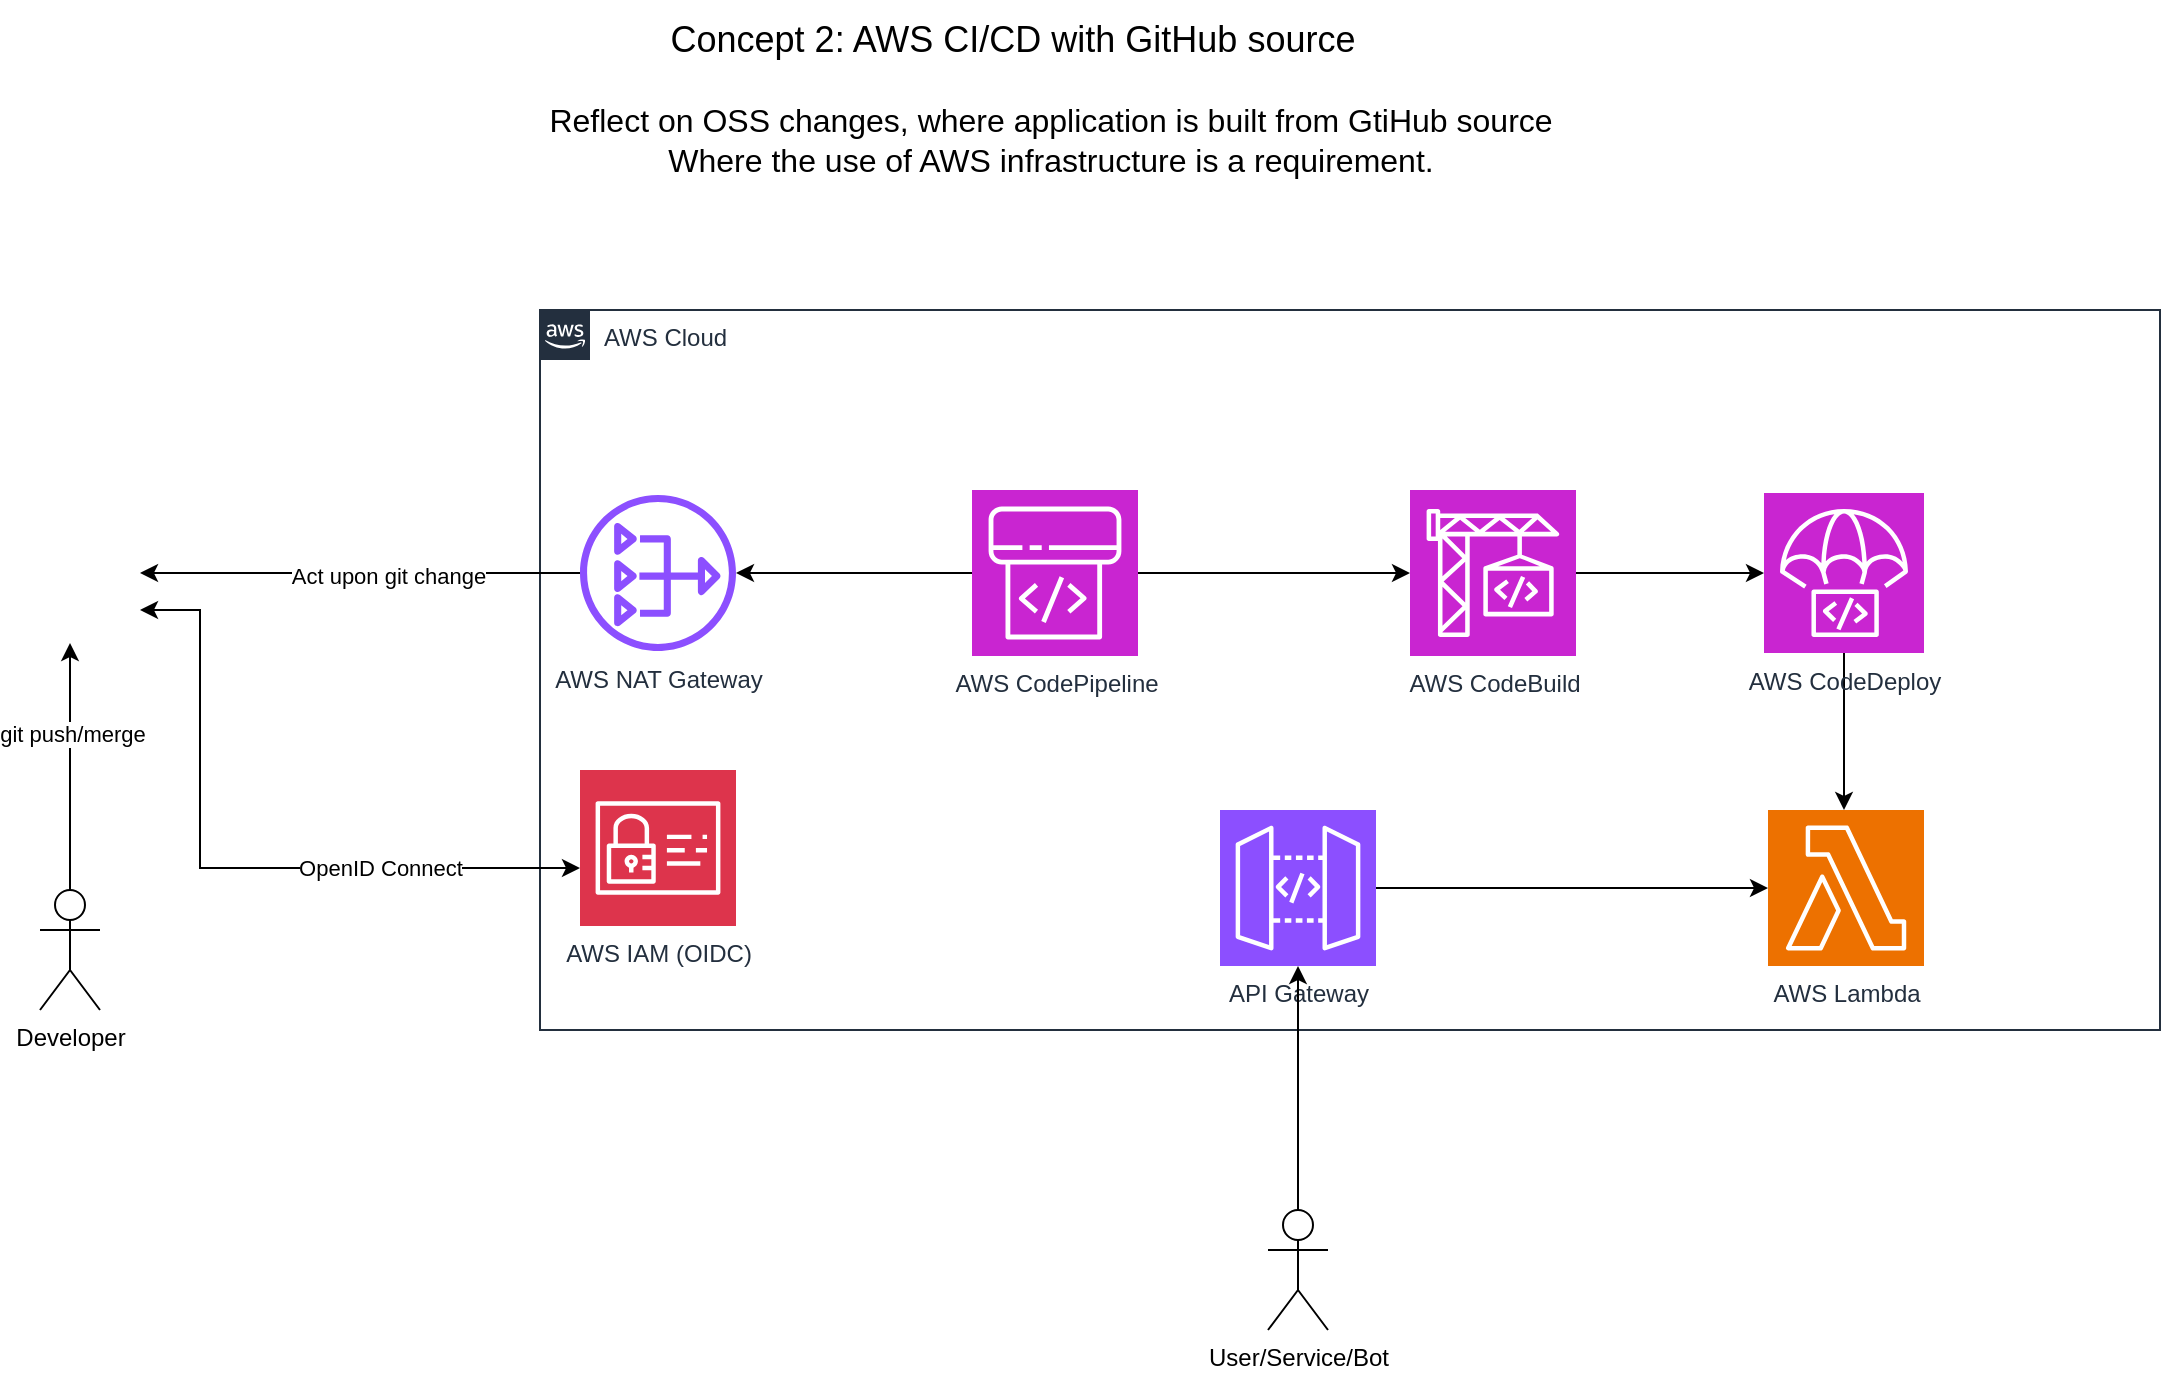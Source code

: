 <mxfile version="24.2.1" type="github">
  <diagram name="Page-1" id="X_xu9yqvRvAoMvWeWLDH">
    <mxGraphModel dx="2206" dy="1071" grid="1" gridSize="10" guides="1" tooltips="1" connect="1" arrows="1" fold="1" page="1" pageScale="1" pageWidth="827" pageHeight="1169" math="0" shadow="0">
      <root>
        <mxCell id="0" />
        <mxCell id="1" parent="0" />
        <mxCell id="EGz7ehtEaYW6THcZkwWd-3" value="&lt;font style=&quot;font-size: 18px;&quot;&gt;Concept 2: AWS CI/CD with GitHub source&lt;/font&gt;" style="text;html=1;align=center;verticalAlign=middle;resizable=0;points=[];autosize=1;strokeColor=none;fillColor=none;" parent="1" vertex="1">
          <mxGeometry x="371" y="35" width="370" height="40" as="geometry" />
        </mxCell>
        <mxCell id="PId3YlP804T0nUE9bXyA-1" value="AWS Cloud" style="points=[[0,0],[0.25,0],[0.5,0],[0.75,0],[1,0],[1,0.25],[1,0.5],[1,0.75],[1,1],[0.75,1],[0.5,1],[0.25,1],[0,1],[0,0.75],[0,0.5],[0,0.25]];outlineConnect=0;gradientColor=none;html=1;whiteSpace=wrap;fontSize=12;fontStyle=0;container=1;pointerEvents=0;collapsible=0;recursiveResize=0;shape=mxgraph.aws4.group;grIcon=mxgraph.aws4.group_aws_cloud_alt;strokeColor=#232F3E;fillColor=none;verticalAlign=top;align=left;spacingLeft=30;fontColor=#232F3E;dashed=0;" parent="1" vertex="1">
          <mxGeometry x="320" y="190" width="810" height="360" as="geometry" />
        </mxCell>
        <mxCell id="PId3YlP804T0nUE9bXyA-19" style="edgeStyle=orthogonalEdgeStyle;rounded=0;orthogonalLoop=1;jettySize=auto;html=1;" parent="PId3YlP804T0nUE9bXyA-1" source="PId3YlP804T0nUE9bXyA-7" target="PId3YlP804T0nUE9bXyA-17" edge="1">
          <mxGeometry relative="1" as="geometry" />
        </mxCell>
        <mxCell id="PId3YlP804T0nUE9bXyA-7" value="AWS CodePipeline" style="sketch=0;points=[[0,0,0],[0.25,0,0],[0.5,0,0],[0.75,0,0],[1,0,0],[0,1,0],[0.25,1,0],[0.5,1,0],[0.75,1,0],[1,1,0],[0,0.25,0],[0,0.5,0],[0,0.75,0],[1,0.25,0],[1,0.5,0],[1,0.75,0]];outlineConnect=0;fontColor=#232F3E;fillColor=#C925D1;strokeColor=#ffffff;dashed=0;verticalLabelPosition=bottom;verticalAlign=top;align=center;html=1;fontSize=12;fontStyle=0;aspect=fixed;shape=mxgraph.aws4.resourceIcon;resIcon=mxgraph.aws4.codepipeline;" parent="PId3YlP804T0nUE9bXyA-1" vertex="1">
          <mxGeometry x="216" y="90" width="83" height="83" as="geometry" />
        </mxCell>
        <mxCell id="PId3YlP804T0nUE9bXyA-16" style="edgeStyle=orthogonalEdgeStyle;rounded=0;orthogonalLoop=1;jettySize=auto;html=1;" parent="PId3YlP804T0nUE9bXyA-1" source="PId3YlP804T0nUE9bXyA-8" edge="1">
          <mxGeometry relative="1" as="geometry">
            <mxPoint x="652" y="250" as="targetPoint" />
          </mxGeometry>
        </mxCell>
        <mxCell id="PId3YlP804T0nUE9bXyA-8" value="AWS CodeDeploy" style="sketch=0;points=[[0,0,0],[0.25,0,0],[0.5,0,0],[0.75,0,0],[1,0,0],[0,1,0],[0.25,1,0],[0.5,1,0],[0.75,1,0],[1,1,0],[0,0.25,0],[0,0.5,0],[0,0.75,0],[1,0.25,0],[1,0.5,0],[1,0.75,0]];outlineConnect=0;fontColor=#232F3E;fillColor=#C925D1;strokeColor=#ffffff;dashed=0;verticalLabelPosition=bottom;verticalAlign=top;align=center;html=1;fontSize=12;fontStyle=0;aspect=fixed;shape=mxgraph.aws4.resourceIcon;resIcon=mxgraph.aws4.codedeploy;" parent="PId3YlP804T0nUE9bXyA-1" vertex="1">
          <mxGeometry x="612" y="91.5" width="80" height="80" as="geometry" />
        </mxCell>
        <mxCell id="PId3YlP804T0nUE9bXyA-9" style="edgeStyle=orthogonalEdgeStyle;rounded=0;orthogonalLoop=1;jettySize=auto;html=1;" parent="PId3YlP804T0nUE9bXyA-1" source="PId3YlP804T0nUE9bXyA-10" target="PId3YlP804T0nUE9bXyA-8" edge="1">
          <mxGeometry relative="1" as="geometry" />
        </mxCell>
        <mxCell id="PId3YlP804T0nUE9bXyA-10" value="AWS CodeBuild" style="sketch=0;points=[[0,0,0],[0.25,0,0],[0.5,0,0],[0.75,0,0],[1,0,0],[0,1,0],[0.25,1,0],[0.5,1,0],[0.75,1,0],[1,1,0],[0,0.25,0],[0,0.5,0],[0,0.75,0],[1,0.25,0],[1,0.5,0],[1,0.75,0]];outlineConnect=0;fontColor=#232F3E;fillColor=#C925D1;strokeColor=#ffffff;dashed=0;verticalLabelPosition=bottom;verticalAlign=top;align=center;html=1;fontSize=12;fontStyle=0;aspect=fixed;shape=mxgraph.aws4.resourceIcon;resIcon=mxgraph.aws4.codebuild;" parent="PId3YlP804T0nUE9bXyA-1" vertex="1">
          <mxGeometry x="435" y="90" width="83" height="83" as="geometry" />
        </mxCell>
        <mxCell id="PId3YlP804T0nUE9bXyA-11" style="edgeStyle=orthogonalEdgeStyle;rounded=0;orthogonalLoop=1;jettySize=auto;html=1;entryX=0;entryY=0.5;entryDx=0;entryDy=0;entryPerimeter=0;" parent="PId3YlP804T0nUE9bXyA-1" source="PId3YlP804T0nUE9bXyA-7" target="PId3YlP804T0nUE9bXyA-10" edge="1">
          <mxGeometry relative="1" as="geometry" />
        </mxCell>
        <mxCell id="PId3YlP804T0nUE9bXyA-17" value="AWS NAT Gateway" style="sketch=0;outlineConnect=0;fontColor=#232F3E;gradientColor=none;fillColor=#8C4FFF;strokeColor=none;dashed=0;verticalLabelPosition=bottom;verticalAlign=top;align=center;html=1;fontSize=12;fontStyle=0;aspect=fixed;pointerEvents=1;shape=mxgraph.aws4.nat_gateway;" parent="PId3YlP804T0nUE9bXyA-1" vertex="1">
          <mxGeometry x="20" y="92.5" width="78" height="78" as="geometry" />
        </mxCell>
        <mxCell id="PId3YlP804T0nUE9bXyA-24" value="AWS Lambda" style="sketch=0;points=[[0,0,0],[0.25,0,0],[0.5,0,0],[0.75,0,0],[1,0,0],[0,1,0],[0.25,1,0],[0.5,1,0],[0.75,1,0],[1,1,0],[0,0.25,0],[0,0.5,0],[0,0.75,0],[1,0.25,0],[1,0.5,0],[1,0.75,0]];outlineConnect=0;fontColor=#232F3E;fillColor=#ED7100;strokeColor=#ffffff;dashed=0;verticalLabelPosition=bottom;verticalAlign=top;align=center;html=1;fontSize=12;fontStyle=0;aspect=fixed;shape=mxgraph.aws4.resourceIcon;resIcon=mxgraph.aws4.lambda;" parent="PId3YlP804T0nUE9bXyA-1" vertex="1">
          <mxGeometry x="614" y="250" width="78" height="78" as="geometry" />
        </mxCell>
        <mxCell id="yjfewh2JKQiP3coMxWQo-2" value="AWS IAM (OIDC)" style="sketch=0;points=[[0,0,0],[0.25,0,0],[0.5,0,0],[0.75,0,0],[1,0,0],[0,1,0],[0.25,1,0],[0.5,1,0],[0.75,1,0],[1,1,0],[0,0.25,0],[0,0.5,0],[0,0.75,0],[1,0.25,0],[1,0.5,0],[1,0.75,0]];outlineConnect=0;fontColor=#232F3E;fillColor=#DD344C;strokeColor=#ffffff;dashed=0;verticalLabelPosition=bottom;verticalAlign=top;align=center;html=1;fontSize=12;fontStyle=0;aspect=fixed;shape=mxgraph.aws4.resourceIcon;resIcon=mxgraph.aws4.identity_and_access_management;" vertex="1" parent="PId3YlP804T0nUE9bXyA-1">
          <mxGeometry x="20" y="230" width="78" height="78" as="geometry" />
        </mxCell>
        <mxCell id="yjfewh2JKQiP3coMxWQo-7" style="edgeStyle=orthogonalEdgeStyle;rounded=0;orthogonalLoop=1;jettySize=auto;html=1;" edge="1" parent="PId3YlP804T0nUE9bXyA-1" source="yjfewh2JKQiP3coMxWQo-6" target="PId3YlP804T0nUE9bXyA-24">
          <mxGeometry relative="1" as="geometry" />
        </mxCell>
        <mxCell id="yjfewh2JKQiP3coMxWQo-6" value="API Gateway" style="sketch=0;points=[[0,0,0],[0.25,0,0],[0.5,0,0],[0.75,0,0],[1,0,0],[0,1,0],[0.25,1,0],[0.5,1,0],[0.75,1,0],[1,1,0],[0,0.25,0],[0,0.5,0],[0,0.75,0],[1,0.25,0],[1,0.5,0],[1,0.75,0]];outlineConnect=0;fontColor=#232F3E;fillColor=#8C4FFF;strokeColor=#ffffff;dashed=0;verticalLabelPosition=bottom;verticalAlign=top;align=center;html=1;fontSize=12;fontStyle=0;aspect=fixed;shape=mxgraph.aws4.resourceIcon;resIcon=mxgraph.aws4.api_gateway;" vertex="1" parent="PId3YlP804T0nUE9bXyA-1">
          <mxGeometry x="340" y="250" width="78" height="78" as="geometry" />
        </mxCell>
        <mxCell id="PId3YlP804T0nUE9bXyA-2" value="" style="shape=image;html=1;verticalAlign=top;verticalLabelPosition=bottom;labelBackgroundColor=#ffffff;imageAspect=0;aspect=fixed;image=https://cdn4.iconfinder.com/data/icons/ionicons/512/icon-social-github-128.png" parent="1" vertex="1">
          <mxGeometry x="50" y="286.5" width="70" height="70" as="geometry" />
        </mxCell>
        <mxCell id="PId3YlP804T0nUE9bXyA-3" value="&lt;font style=&quot;font-size: 16px;&quot;&gt;Reflect on OSS changes, where application is built from GtiHub source&lt;br&gt;Where the use of AWS infrastructure is a requirement.&lt;br&gt;&lt;/font&gt;" style="text;html=1;align=center;verticalAlign=middle;resizable=0;points=[];autosize=1;strokeColor=none;fillColor=none;" parent="1" vertex="1">
          <mxGeometry x="310" y="80" width="530" height="50" as="geometry" />
        </mxCell>
        <mxCell id="PId3YlP804T0nUE9bXyA-5" style="edgeStyle=orthogonalEdgeStyle;rounded=0;orthogonalLoop=1;jettySize=auto;html=1;" parent="1" source="PId3YlP804T0nUE9bXyA-4" target="PId3YlP804T0nUE9bXyA-2" edge="1">
          <mxGeometry relative="1" as="geometry" />
        </mxCell>
        <mxCell id="PId3YlP804T0nUE9bXyA-6" value="git push/merge" style="edgeLabel;html=1;align=center;verticalAlign=middle;resizable=0;points=[];" parent="PId3YlP804T0nUE9bXyA-5" vertex="1" connectable="0">
          <mxGeometry x="0.265" y="-1" relative="1" as="geometry">
            <mxPoint as="offset" />
          </mxGeometry>
        </mxCell>
        <mxCell id="PId3YlP804T0nUE9bXyA-4" value="Developer" style="shape=umlActor;verticalLabelPosition=bottom;verticalAlign=top;html=1;outlineConnect=0;" parent="1" vertex="1">
          <mxGeometry x="70" y="480" width="30" height="60" as="geometry" />
        </mxCell>
        <mxCell id="PId3YlP804T0nUE9bXyA-20" style="edgeStyle=orthogonalEdgeStyle;rounded=0;orthogonalLoop=1;jettySize=auto;html=1;" parent="1" source="PId3YlP804T0nUE9bXyA-17" target="PId3YlP804T0nUE9bXyA-2" edge="1">
          <mxGeometry relative="1" as="geometry" />
        </mxCell>
        <mxCell id="PId3YlP804T0nUE9bXyA-22" value="Act upon git change" style="edgeLabel;html=1;align=center;verticalAlign=middle;resizable=0;points=[];" parent="PId3YlP804T0nUE9bXyA-20" vertex="1" connectable="0">
          <mxGeometry x="-0.123" y="1" relative="1" as="geometry">
            <mxPoint as="offset" />
          </mxGeometry>
        </mxCell>
        <mxCell id="yjfewh2JKQiP3coMxWQo-3" style="edgeStyle=orthogonalEdgeStyle;rounded=0;orthogonalLoop=1;jettySize=auto;html=1;startArrow=classic;startFill=1;" edge="1" parent="1" source="yjfewh2JKQiP3coMxWQo-2" target="PId3YlP804T0nUE9bXyA-2">
          <mxGeometry relative="1" as="geometry">
            <Array as="points">
              <mxPoint x="150" y="469" />
              <mxPoint x="150" y="340" />
            </Array>
          </mxGeometry>
        </mxCell>
        <mxCell id="yjfewh2JKQiP3coMxWQo-5" value="OpenID Connect" style="edgeLabel;html=1;align=center;verticalAlign=middle;resizable=0;points=[];" vertex="1" connectable="0" parent="yjfewh2JKQiP3coMxWQo-3">
          <mxGeometry x="-0.306" y="-3" relative="1" as="geometry">
            <mxPoint x="21" y="3" as="offset" />
          </mxGeometry>
        </mxCell>
        <mxCell id="yjfewh2JKQiP3coMxWQo-9" style="edgeStyle=orthogonalEdgeStyle;rounded=0;orthogonalLoop=1;jettySize=auto;html=1;" edge="1" parent="1" source="yjfewh2JKQiP3coMxWQo-8" target="yjfewh2JKQiP3coMxWQo-6">
          <mxGeometry relative="1" as="geometry" />
        </mxCell>
        <mxCell id="yjfewh2JKQiP3coMxWQo-8" value="User/Service/Bot" style="shape=umlActor;verticalLabelPosition=bottom;verticalAlign=top;html=1;outlineConnect=0;" vertex="1" parent="1">
          <mxGeometry x="684" y="640" width="30" height="60" as="geometry" />
        </mxCell>
      </root>
    </mxGraphModel>
  </diagram>
</mxfile>
